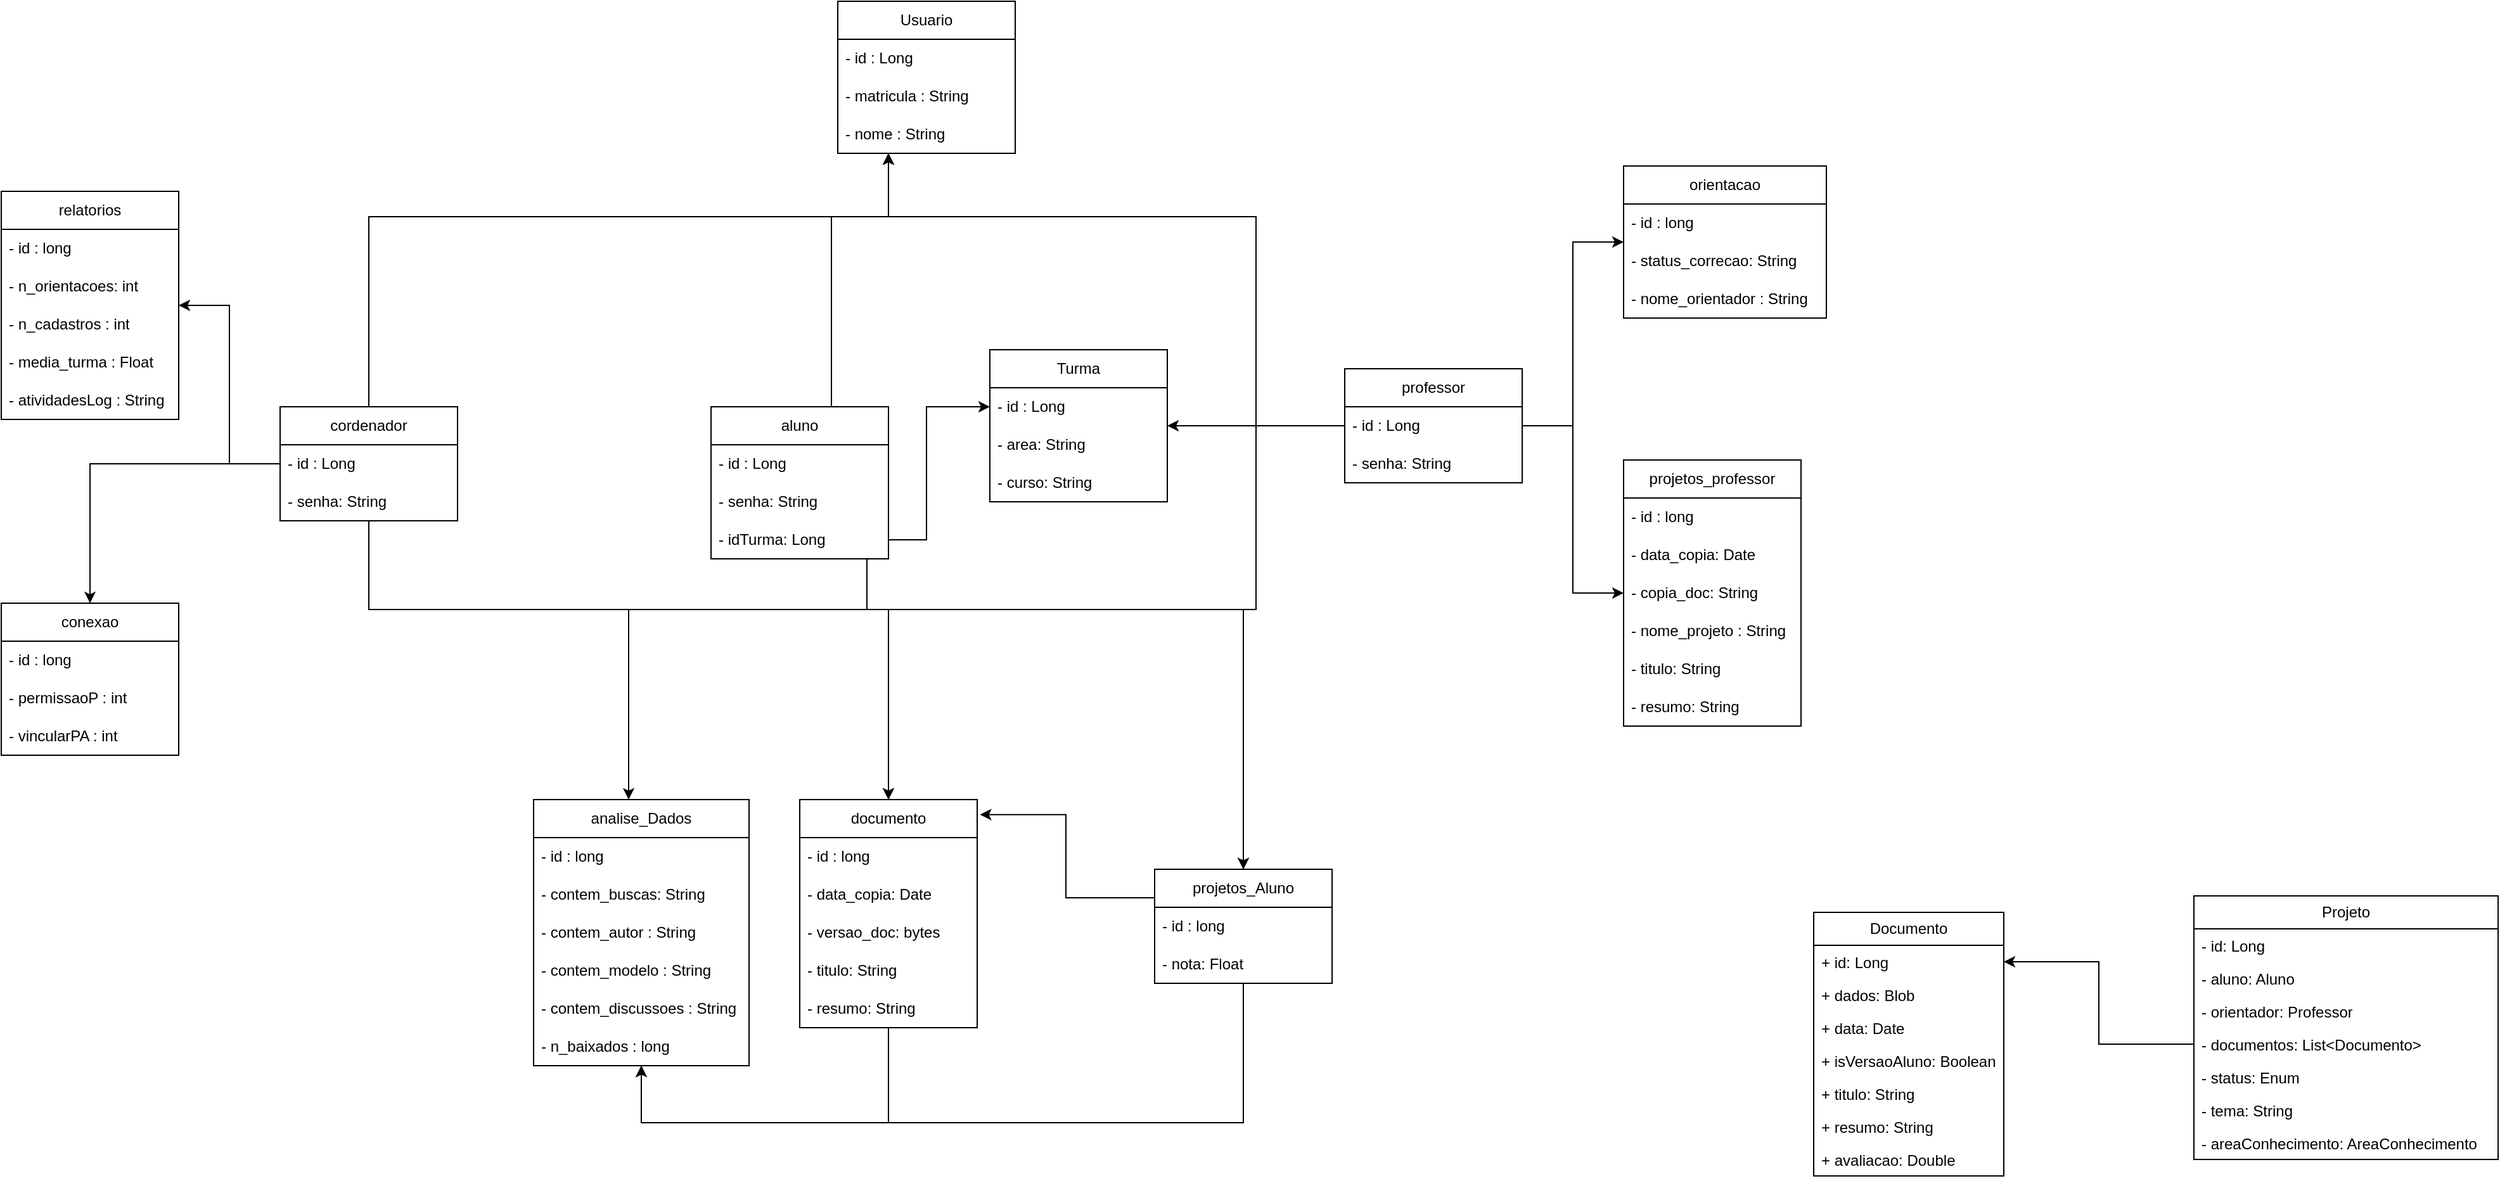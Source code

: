 <mxfile version="21.7.2" type="github">
  <diagram name="Page-1" id="b5b7bab2-c9e2-2cf4-8b2a-24fd1a2a6d21">
    <mxGraphModel dx="1755" dy="508" grid="1" gridSize="10" guides="1" tooltips="1" connect="1" arrows="1" fold="1" page="1" pageScale="1" pageWidth="827" pageHeight="1169" background="none" math="0" shadow="0">
      <root>
        <mxCell id="0" />
        <mxCell id="1" parent="0" />
        <mxCell id="zTMkB6KJWp4Fs8tqJiLH-1" value="Usuario" style="swimlane;fontStyle=0;childLayout=stackLayout;horizontal=1;startSize=30;horizontalStack=0;resizeParent=1;resizeParentMax=0;resizeLast=0;collapsible=1;marginBottom=0;whiteSpace=wrap;html=1;" parent="1" vertex="1">
          <mxGeometry x="300" y="210" width="140" height="120" as="geometry">
            <mxRectangle x="300" y="210" width="80" height="30" as="alternateBounds" />
          </mxGeometry>
        </mxCell>
        <mxCell id="zTMkB6KJWp4Fs8tqJiLH-2" value="- id : Long" style="text;strokeColor=none;fillColor=none;align=left;verticalAlign=middle;spacingLeft=4;spacingRight=4;overflow=hidden;points=[[0,0.5],[1,0.5]];portConstraint=eastwest;rotatable=0;whiteSpace=wrap;html=1;" parent="zTMkB6KJWp4Fs8tqJiLH-1" vertex="1">
          <mxGeometry y="30" width="140" height="30" as="geometry" />
        </mxCell>
        <mxCell id="zTMkB6KJWp4Fs8tqJiLH-3" value="- matricula : String" style="text;strokeColor=none;fillColor=none;align=left;verticalAlign=middle;spacingLeft=4;spacingRight=4;overflow=hidden;points=[[0,0.5],[1,0.5]];portConstraint=eastwest;rotatable=0;whiteSpace=wrap;html=1;" parent="zTMkB6KJWp4Fs8tqJiLH-1" vertex="1">
          <mxGeometry y="60" width="140" height="30" as="geometry" />
        </mxCell>
        <mxCell id="zTMkB6KJWp4Fs8tqJiLH-4" value="- nome : String" style="text;strokeColor=none;fillColor=none;align=left;verticalAlign=middle;spacingLeft=4;spacingRight=4;overflow=hidden;points=[[0,0.5],[1,0.5]];portConstraint=eastwest;rotatable=0;whiteSpace=wrap;html=1;" parent="zTMkB6KJWp4Fs8tqJiLH-1" vertex="1">
          <mxGeometry y="90" width="140" height="30" as="geometry" />
        </mxCell>
        <mxCell id="wmqEWkp5Wagb0Ntr1rOL-2" value="cordenador" style="swimlane;fontStyle=0;childLayout=stackLayout;horizontal=1;startSize=30;horizontalStack=0;resizeParent=1;resizeParentMax=0;resizeLast=0;collapsible=1;marginBottom=0;whiteSpace=wrap;html=1;" parent="1" vertex="1">
          <mxGeometry x="-140" y="530" width="140" height="90" as="geometry">
            <mxRectangle x="110" y="530" width="100" height="30" as="alternateBounds" />
          </mxGeometry>
        </mxCell>
        <mxCell id="wmqEWkp5Wagb0Ntr1rOL-3" value="- id : Long" style="text;strokeColor=none;fillColor=none;align=left;verticalAlign=middle;spacingLeft=4;spacingRight=4;overflow=hidden;points=[[0,0.5],[1,0.5]];portConstraint=eastwest;rotatable=0;whiteSpace=wrap;html=1;" parent="wmqEWkp5Wagb0Ntr1rOL-2" vertex="1">
          <mxGeometry y="30" width="140" height="30" as="geometry" />
        </mxCell>
        <mxCell id="wmqEWkp5Wagb0Ntr1rOL-4" value="- senha: String" style="text;strokeColor=none;fillColor=none;align=left;verticalAlign=middle;spacingLeft=4;spacingRight=4;overflow=hidden;points=[[0,0.5],[1,0.5]];portConstraint=eastwest;rotatable=0;whiteSpace=wrap;html=1;" parent="wmqEWkp5Wagb0Ntr1rOL-2" vertex="1">
          <mxGeometry y="60" width="140" height="30" as="geometry" />
        </mxCell>
        <mxCell id="wmqEWkp5Wagb0Ntr1rOL-107" style="edgeStyle=orthogonalEdgeStyle;rounded=0;orthogonalLoop=1;jettySize=auto;html=1;entryX=0;entryY=0.5;entryDx=0;entryDy=0;exitX=1;exitY=0.5;exitDx=0;exitDy=0;" parent="1" source="zB668XGvPOXXa4dvq3_B-4" target="wmqEWkp5Wagb0Ntr1rOL-104" edge="1">
          <mxGeometry relative="1" as="geometry">
            <Array as="points">
              <mxPoint x="370" y="635" />
              <mxPoint x="370" y="530" />
            </Array>
          </mxGeometry>
        </mxCell>
        <mxCell id="wmqEWkp5Wagb0Ntr1rOL-6" value="aluno" style="swimlane;fontStyle=0;childLayout=stackLayout;horizontal=1;startSize=30;horizontalStack=0;resizeParent=1;resizeParentMax=0;resizeLast=0;collapsible=1;marginBottom=0;whiteSpace=wrap;html=1;" parent="1" vertex="1">
          <mxGeometry x="200" y="530" width="140" height="120" as="geometry">
            <mxRectangle x="240" y="530" width="70" height="30" as="alternateBounds" />
          </mxGeometry>
        </mxCell>
        <mxCell id="wmqEWkp5Wagb0Ntr1rOL-7" value="- id : Long" style="text;strokeColor=none;fillColor=none;align=left;verticalAlign=middle;spacingLeft=4;spacingRight=4;overflow=hidden;points=[[0,0.5],[1,0.5]];portConstraint=eastwest;rotatable=0;whiteSpace=wrap;html=1;" parent="wmqEWkp5Wagb0Ntr1rOL-6" vertex="1">
          <mxGeometry y="30" width="140" height="30" as="geometry" />
        </mxCell>
        <mxCell id="wmqEWkp5Wagb0Ntr1rOL-8" value="- senha: String" style="text;strokeColor=none;fillColor=none;align=left;verticalAlign=middle;spacingLeft=4;spacingRight=4;overflow=hidden;points=[[0,0.5],[1,0.5]];portConstraint=eastwest;rotatable=0;whiteSpace=wrap;html=1;" parent="wmqEWkp5Wagb0Ntr1rOL-6" vertex="1">
          <mxGeometry y="60" width="140" height="30" as="geometry" />
        </mxCell>
        <mxCell id="zB668XGvPOXXa4dvq3_B-4" value="- idTurma: Long" style="text;strokeColor=none;fillColor=none;align=left;verticalAlign=middle;spacingLeft=4;spacingRight=4;overflow=hidden;points=[[0,0.5],[1,0.5]];portConstraint=eastwest;rotatable=0;whiteSpace=wrap;html=1;" vertex="1" parent="wmqEWkp5Wagb0Ntr1rOL-6">
          <mxGeometry y="90" width="140" height="30" as="geometry" />
        </mxCell>
        <mxCell id="wmqEWkp5Wagb0Ntr1rOL-108" style="edgeStyle=orthogonalEdgeStyle;rounded=0;orthogonalLoop=1;jettySize=auto;html=1;entryX=1;entryY=0.5;entryDx=0;entryDy=0;exitX=0;exitY=0.5;exitDx=0;exitDy=0;" parent="1" source="wmqEWkp5Wagb0Ntr1rOL-11" target="wmqEWkp5Wagb0Ntr1rOL-103" edge="1">
          <mxGeometry relative="1" as="geometry">
            <Array as="points">
              <mxPoint x="680" y="545" />
              <mxPoint x="680" y="545" />
            </Array>
          </mxGeometry>
        </mxCell>
        <mxCell id="wmqEWkp5Wagb0Ntr1rOL-10" value="professor" style="swimlane;fontStyle=0;childLayout=stackLayout;horizontal=1;startSize=30;horizontalStack=0;resizeParent=1;resizeParentMax=0;resizeLast=0;collapsible=1;marginBottom=0;whiteSpace=wrap;html=1;" parent="1" vertex="1">
          <mxGeometry x="700" y="500" width="140" height="90" as="geometry">
            <mxRectangle x="590" y="530" width="90" height="30" as="alternateBounds" />
          </mxGeometry>
        </mxCell>
        <mxCell id="wmqEWkp5Wagb0Ntr1rOL-11" value="- id : Long" style="text;strokeColor=none;fillColor=none;align=left;verticalAlign=middle;spacingLeft=4;spacingRight=4;overflow=hidden;points=[[0,0.5],[1,0.5]];portConstraint=eastwest;rotatable=0;whiteSpace=wrap;html=1;" parent="wmqEWkp5Wagb0Ntr1rOL-10" vertex="1">
          <mxGeometry y="30" width="140" height="30" as="geometry" />
        </mxCell>
        <mxCell id="wmqEWkp5Wagb0Ntr1rOL-12" value="- senha: String" style="text;strokeColor=none;fillColor=none;align=left;verticalAlign=middle;spacingLeft=4;spacingRight=4;overflow=hidden;points=[[0,0.5],[1,0.5]];portConstraint=eastwest;rotatable=0;whiteSpace=wrap;html=1;" parent="wmqEWkp5Wagb0Ntr1rOL-10" vertex="1">
          <mxGeometry y="60" width="140" height="30" as="geometry" />
        </mxCell>
        <mxCell id="wmqEWkp5Wagb0Ntr1rOL-16" value="relatorios" style="swimlane;fontStyle=0;childLayout=stackLayout;horizontal=1;startSize=30;horizontalStack=0;resizeParent=1;resizeParentMax=0;resizeLast=0;collapsible=1;marginBottom=0;whiteSpace=wrap;html=1;" parent="1" vertex="1">
          <mxGeometry x="-360" y="360" width="140" height="180" as="geometry" />
        </mxCell>
        <mxCell id="wmqEWkp5Wagb0Ntr1rOL-17" value="- id : long" style="text;strokeColor=none;fillColor=none;align=left;verticalAlign=middle;spacingLeft=4;spacingRight=4;overflow=hidden;points=[[0,0.5],[1,0.5]];portConstraint=eastwest;rotatable=0;whiteSpace=wrap;html=1;" parent="wmqEWkp5Wagb0Ntr1rOL-16" vertex="1">
          <mxGeometry y="30" width="140" height="30" as="geometry" />
        </mxCell>
        <mxCell id="wmqEWkp5Wagb0Ntr1rOL-18" value="- n_orientacoes: int" style="text;strokeColor=none;fillColor=none;align=left;verticalAlign=middle;spacingLeft=4;spacingRight=4;overflow=hidden;points=[[0,0.5],[1,0.5]];portConstraint=eastwest;rotatable=0;whiteSpace=wrap;html=1;" parent="wmqEWkp5Wagb0Ntr1rOL-16" vertex="1">
          <mxGeometry y="60" width="140" height="30" as="geometry" />
        </mxCell>
        <mxCell id="wmqEWkp5Wagb0Ntr1rOL-84" value="- n_cadastros : int" style="text;strokeColor=none;fillColor=none;align=left;verticalAlign=middle;spacingLeft=4;spacingRight=4;overflow=hidden;points=[[0,0.5],[1,0.5]];portConstraint=eastwest;rotatable=0;whiteSpace=wrap;html=1;" parent="wmqEWkp5Wagb0Ntr1rOL-16" vertex="1">
          <mxGeometry y="90" width="140" height="30" as="geometry" />
        </mxCell>
        <mxCell id="wmqEWkp5Wagb0Ntr1rOL-19" value="- media_turma : Float" style="text;strokeColor=none;fillColor=none;align=left;verticalAlign=middle;spacingLeft=4;spacingRight=4;overflow=hidden;points=[[0,0.5],[1,0.5]];portConstraint=eastwest;rotatable=0;whiteSpace=wrap;html=1;" parent="wmqEWkp5Wagb0Ntr1rOL-16" vertex="1">
          <mxGeometry y="120" width="140" height="30" as="geometry" />
        </mxCell>
        <mxCell id="wmqEWkp5Wagb0Ntr1rOL-118" value="- atividadesLog : String" style="text;strokeColor=none;fillColor=none;align=left;verticalAlign=middle;spacingLeft=4;spacingRight=4;overflow=hidden;points=[[0,0.5],[1,0.5]];portConstraint=eastwest;rotatable=0;whiteSpace=wrap;html=1;" parent="wmqEWkp5Wagb0Ntr1rOL-16" vertex="1">
          <mxGeometry y="150" width="140" height="30" as="geometry" />
        </mxCell>
        <mxCell id="wmqEWkp5Wagb0Ntr1rOL-20" value="orientacao" style="swimlane;fontStyle=0;childLayout=stackLayout;horizontal=1;startSize=30;horizontalStack=0;resizeParent=1;resizeParentMax=0;resizeLast=0;collapsible=1;marginBottom=0;whiteSpace=wrap;html=1;" parent="1" vertex="1">
          <mxGeometry x="920" y="340" width="160" height="120" as="geometry">
            <mxRectangle x="770" y="430" width="100" height="30" as="alternateBounds" />
          </mxGeometry>
        </mxCell>
        <mxCell id="wmqEWkp5Wagb0Ntr1rOL-21" value="- id : long" style="text;strokeColor=none;fillColor=none;align=left;verticalAlign=middle;spacingLeft=4;spacingRight=4;overflow=hidden;points=[[0,0.5],[1,0.5]];portConstraint=eastwest;rotatable=0;whiteSpace=wrap;html=1;" parent="wmqEWkp5Wagb0Ntr1rOL-20" vertex="1">
          <mxGeometry y="30" width="160" height="30" as="geometry" />
        </mxCell>
        <mxCell id="wmqEWkp5Wagb0Ntr1rOL-22" value="- status_correcao: String" style="text;strokeColor=none;fillColor=none;align=left;verticalAlign=middle;spacingLeft=4;spacingRight=4;overflow=hidden;points=[[0,0.5],[1,0.5]];portConstraint=eastwest;rotatable=0;whiteSpace=wrap;html=1;" parent="wmqEWkp5Wagb0Ntr1rOL-20" vertex="1">
          <mxGeometry y="60" width="160" height="30" as="geometry" />
        </mxCell>
        <mxCell id="wmqEWkp5Wagb0Ntr1rOL-23" value="- nome_orientador : String" style="text;strokeColor=none;fillColor=none;align=left;verticalAlign=middle;spacingLeft=4;spacingRight=4;overflow=hidden;points=[[0,0.5],[1,0.5]];portConstraint=eastwest;rotatable=0;whiteSpace=wrap;html=1;" parent="wmqEWkp5Wagb0Ntr1rOL-20" vertex="1">
          <mxGeometry y="90" width="160" height="30" as="geometry" />
        </mxCell>
        <mxCell id="wmqEWkp5Wagb0Ntr1rOL-24" value="documento" style="swimlane;fontStyle=0;childLayout=stackLayout;horizontal=1;startSize=30;horizontalStack=0;resizeParent=1;resizeParentMax=0;resizeLast=0;collapsible=1;marginBottom=0;whiteSpace=wrap;html=1;" parent="1" vertex="1">
          <mxGeometry x="270" y="840" width="140" height="180" as="geometry">
            <mxRectangle x="270" y="765" width="110" height="30" as="alternateBounds" />
          </mxGeometry>
        </mxCell>
        <mxCell id="wmqEWkp5Wagb0Ntr1rOL-25" value="- id : long" style="text;strokeColor=none;fillColor=none;align=left;verticalAlign=middle;spacingLeft=4;spacingRight=4;overflow=hidden;points=[[0,0.5],[1,0.5]];portConstraint=eastwest;rotatable=0;whiteSpace=wrap;html=1;" parent="wmqEWkp5Wagb0Ntr1rOL-24" vertex="1">
          <mxGeometry y="30" width="140" height="30" as="geometry" />
        </mxCell>
        <mxCell id="wmqEWkp5Wagb0Ntr1rOL-92" value="- data_copia: Date" style="text;strokeColor=none;fillColor=none;align=left;verticalAlign=middle;spacingLeft=4;spacingRight=4;overflow=hidden;points=[[0,0.5],[1,0.5]];portConstraint=eastwest;rotatable=0;whiteSpace=wrap;html=1;" parent="wmqEWkp5Wagb0Ntr1rOL-24" vertex="1">
          <mxGeometry y="60" width="140" height="30" as="geometry" />
        </mxCell>
        <mxCell id="wmqEWkp5Wagb0Ntr1rOL-26" value="- versao_doc: bytes" style="text;strokeColor=none;fillColor=none;align=left;verticalAlign=middle;spacingLeft=4;spacingRight=4;overflow=hidden;points=[[0,0.5],[1,0.5]];portConstraint=eastwest;rotatable=0;whiteSpace=wrap;html=1;" parent="wmqEWkp5Wagb0Ntr1rOL-24" vertex="1">
          <mxGeometry y="90" width="140" height="30" as="geometry" />
        </mxCell>
        <mxCell id="wmqEWkp5Wagb0Ntr1rOL-93" value="- titulo: String" style="text;strokeColor=none;fillColor=none;align=left;verticalAlign=middle;spacingLeft=4;spacingRight=4;overflow=hidden;points=[[0,0.5],[1,0.5]];portConstraint=eastwest;rotatable=0;whiteSpace=wrap;html=1;" parent="wmqEWkp5Wagb0Ntr1rOL-24" vertex="1">
          <mxGeometry y="120" width="140" height="30" as="geometry" />
        </mxCell>
        <mxCell id="wmqEWkp5Wagb0Ntr1rOL-94" value="- resumo: String" style="text;strokeColor=none;fillColor=none;align=left;verticalAlign=middle;spacingLeft=4;spacingRight=4;overflow=hidden;points=[[0,0.5],[1,0.5]];portConstraint=eastwest;rotatable=0;whiteSpace=wrap;html=1;" parent="wmqEWkp5Wagb0Ntr1rOL-24" vertex="1">
          <mxGeometry y="150" width="140" height="30" as="geometry" />
        </mxCell>
        <mxCell id="wmqEWkp5Wagb0Ntr1rOL-28" value="analise_Dados" style="swimlane;fontStyle=0;childLayout=stackLayout;horizontal=1;startSize=30;horizontalStack=0;resizeParent=1;resizeParentMax=0;resizeLast=0;collapsible=1;marginBottom=0;whiteSpace=wrap;html=1;" parent="1" vertex="1">
          <mxGeometry x="60" y="840" width="170" height="210" as="geometry">
            <mxRectangle x="60" y="765" width="120" height="30" as="alternateBounds" />
          </mxGeometry>
        </mxCell>
        <mxCell id="wmqEWkp5Wagb0Ntr1rOL-29" value="- id : long" style="text;strokeColor=none;fillColor=none;align=left;verticalAlign=middle;spacingLeft=4;spacingRight=4;overflow=hidden;points=[[0,0.5],[1,0.5]];portConstraint=eastwest;rotatable=0;whiteSpace=wrap;html=1;" parent="wmqEWkp5Wagb0Ntr1rOL-28" vertex="1">
          <mxGeometry y="30" width="170" height="30" as="geometry" />
        </mxCell>
        <mxCell id="wmqEWkp5Wagb0Ntr1rOL-109" value="- contem_buscas: String" style="text;strokeColor=none;fillColor=none;align=left;verticalAlign=middle;spacingLeft=4;spacingRight=4;overflow=hidden;points=[[0,0.5],[1,0.5]];portConstraint=eastwest;rotatable=0;whiteSpace=wrap;html=1;" parent="wmqEWkp5Wagb0Ntr1rOL-28" vertex="1">
          <mxGeometry y="60" width="170" height="30" as="geometry" />
        </mxCell>
        <mxCell id="wmqEWkp5Wagb0Ntr1rOL-110" value="- contem_autor : String" style="text;strokeColor=none;fillColor=none;align=left;verticalAlign=middle;spacingLeft=4;spacingRight=4;overflow=hidden;points=[[0,0.5],[1,0.5]];portConstraint=eastwest;rotatable=0;whiteSpace=wrap;html=1;" parent="wmqEWkp5Wagb0Ntr1rOL-28" vertex="1">
          <mxGeometry y="90" width="170" height="30" as="geometry" />
        </mxCell>
        <mxCell id="wmqEWkp5Wagb0Ntr1rOL-111" value="- contem_modelo : String" style="text;strokeColor=none;fillColor=none;align=left;verticalAlign=middle;spacingLeft=4;spacingRight=4;overflow=hidden;points=[[0,0.5],[1,0.5]];portConstraint=eastwest;rotatable=0;whiteSpace=wrap;html=1;" parent="wmqEWkp5Wagb0Ntr1rOL-28" vertex="1">
          <mxGeometry y="120" width="170" height="30" as="geometry" />
        </mxCell>
        <mxCell id="wmqEWkp5Wagb0Ntr1rOL-113" value="- contem_discussoes : String" style="text;strokeColor=none;fillColor=none;align=left;verticalAlign=middle;spacingLeft=4;spacingRight=4;overflow=hidden;points=[[0,0.5],[1,0.5]];portConstraint=eastwest;rotatable=0;whiteSpace=wrap;html=1;" parent="wmqEWkp5Wagb0Ntr1rOL-28" vertex="1">
          <mxGeometry y="150" width="170" height="30" as="geometry" />
        </mxCell>
        <mxCell id="wmqEWkp5Wagb0Ntr1rOL-112" value="- n_baixados : long" style="text;strokeColor=none;fillColor=none;align=left;verticalAlign=middle;spacingLeft=4;spacingRight=4;overflow=hidden;points=[[0,0.5],[1,0.5]];portConstraint=eastwest;rotatable=0;whiteSpace=wrap;html=1;" parent="wmqEWkp5Wagb0Ntr1rOL-28" vertex="1">
          <mxGeometry y="180" width="170" height="30" as="geometry" />
        </mxCell>
        <mxCell id="wmqEWkp5Wagb0Ntr1rOL-32" value="projetos_professor" style="swimlane;fontStyle=0;childLayout=stackLayout;horizontal=1;startSize=30;horizontalStack=0;resizeParent=1;resizeParentMax=0;resizeLast=0;collapsible=1;marginBottom=0;whiteSpace=wrap;html=1;" parent="1" vertex="1">
          <mxGeometry x="920" y="572" width="140" height="210" as="geometry">
            <mxRectangle x="770" y="585" width="140" height="30" as="alternateBounds" />
          </mxGeometry>
        </mxCell>
        <mxCell id="wmqEWkp5Wagb0Ntr1rOL-33" value="- id : long" style="text;strokeColor=none;fillColor=none;align=left;verticalAlign=middle;spacingLeft=4;spacingRight=4;overflow=hidden;points=[[0,0.5],[1,0.5]];portConstraint=eastwest;rotatable=0;whiteSpace=wrap;html=1;" parent="wmqEWkp5Wagb0Ntr1rOL-32" vertex="1">
          <mxGeometry y="30" width="140" height="30" as="geometry" />
        </mxCell>
        <mxCell id="wmqEWkp5Wagb0Ntr1rOL-102" value="- data_copia: Date" style="text;strokeColor=none;fillColor=none;align=left;verticalAlign=middle;spacingLeft=4;spacingRight=4;overflow=hidden;points=[[0,0.5],[1,0.5]];portConstraint=eastwest;rotatable=0;whiteSpace=wrap;html=1;" parent="wmqEWkp5Wagb0Ntr1rOL-32" vertex="1">
          <mxGeometry y="60" width="140" height="30" as="geometry" />
        </mxCell>
        <mxCell id="wmqEWkp5Wagb0Ntr1rOL-34" value="- copia_doc: String" style="text;strokeColor=none;fillColor=none;align=left;verticalAlign=middle;spacingLeft=4;spacingRight=4;overflow=hidden;points=[[0,0.5],[1,0.5]];portConstraint=eastwest;rotatable=0;whiteSpace=wrap;html=1;" parent="wmqEWkp5Wagb0Ntr1rOL-32" vertex="1">
          <mxGeometry y="90" width="140" height="30" as="geometry" />
        </mxCell>
        <mxCell id="wmqEWkp5Wagb0Ntr1rOL-35" value="- nome_projeto : String" style="text;strokeColor=none;fillColor=none;align=left;verticalAlign=middle;spacingLeft=4;spacingRight=4;overflow=hidden;points=[[0,0.5],[1,0.5]];portConstraint=eastwest;rotatable=0;whiteSpace=wrap;html=1;" parent="wmqEWkp5Wagb0Ntr1rOL-32" vertex="1">
          <mxGeometry y="120" width="140" height="30" as="geometry" />
        </mxCell>
        <mxCell id="wmqEWkp5Wagb0Ntr1rOL-99" value="- titulo: String" style="text;strokeColor=none;fillColor=none;align=left;verticalAlign=middle;spacingLeft=4;spacingRight=4;overflow=hidden;points=[[0,0.5],[1,0.5]];portConstraint=eastwest;rotatable=0;whiteSpace=wrap;html=1;" parent="wmqEWkp5Wagb0Ntr1rOL-32" vertex="1">
          <mxGeometry y="150" width="140" height="30" as="geometry" />
        </mxCell>
        <mxCell id="wmqEWkp5Wagb0Ntr1rOL-100" value="- resumo: String" style="text;strokeColor=none;fillColor=none;align=left;verticalAlign=middle;spacingLeft=4;spacingRight=4;overflow=hidden;points=[[0,0.5],[1,0.5]];portConstraint=eastwest;rotatable=0;whiteSpace=wrap;html=1;" parent="wmqEWkp5Wagb0Ntr1rOL-32" vertex="1">
          <mxGeometry y="180" width="140" height="30" as="geometry" />
        </mxCell>
        <mxCell id="wmqEWkp5Wagb0Ntr1rOL-36" value="projetos_Aluno" style="swimlane;fontStyle=0;childLayout=stackLayout;horizontal=1;startSize=30;horizontalStack=0;resizeParent=1;resizeParentMax=0;resizeLast=0;collapsible=1;marginBottom=0;whiteSpace=wrap;html=1;" parent="1" vertex="1">
          <mxGeometry x="550" y="895" width="140" height="90" as="geometry">
            <mxRectangle x="450" y="820" width="120" height="30" as="alternateBounds" />
          </mxGeometry>
        </mxCell>
        <mxCell id="wmqEWkp5Wagb0Ntr1rOL-37" value="- id : long" style="text;strokeColor=none;fillColor=none;align=left;verticalAlign=middle;spacingLeft=4;spacingRight=4;overflow=hidden;points=[[0,0.5],[1,0.5]];portConstraint=eastwest;rotatable=0;whiteSpace=wrap;html=1;" parent="wmqEWkp5Wagb0Ntr1rOL-36" vertex="1">
          <mxGeometry y="30" width="140" height="30" as="geometry" />
        </mxCell>
        <mxCell id="wmqEWkp5Wagb0Ntr1rOL-116" value="- nota: Float" style="text;strokeColor=none;fillColor=none;align=left;verticalAlign=middle;spacingLeft=4;spacingRight=4;overflow=hidden;points=[[0,0.5],[1,0.5]];portConstraint=eastwest;rotatable=0;whiteSpace=wrap;html=1;" parent="wmqEWkp5Wagb0Ntr1rOL-36" vertex="1">
          <mxGeometry y="60" width="140" height="30" as="geometry" />
        </mxCell>
        <mxCell id="wmqEWkp5Wagb0Ntr1rOL-66" style="edgeStyle=orthogonalEdgeStyle;rounded=0;orthogonalLoop=1;jettySize=auto;html=1;" parent="1" source="wmqEWkp5Wagb0Ntr1rOL-2" target="wmqEWkp5Wagb0Ntr1rOL-16" edge="1">
          <mxGeometry relative="1" as="geometry">
            <mxPoint x="369" y="735" as="sourcePoint" />
            <mxPoint y="600" as="targetPoint" />
          </mxGeometry>
        </mxCell>
        <mxCell id="wmqEWkp5Wagb0Ntr1rOL-67" style="edgeStyle=orthogonalEdgeStyle;rounded=0;orthogonalLoop=1;jettySize=auto;html=1;exitX=1;exitY=0.5;exitDx=0;exitDy=0;entryX=0;entryY=0.5;entryDx=0;entryDy=0;" parent="1" source="wmqEWkp5Wagb0Ntr1rOL-11" target="wmqEWkp5Wagb0Ntr1rOL-20" edge="1">
          <mxGeometry relative="1" as="geometry">
            <mxPoint x="120" y="585" as="sourcePoint" />
            <mxPoint x="10" y="610" as="targetPoint" />
          </mxGeometry>
        </mxCell>
        <mxCell id="wmqEWkp5Wagb0Ntr1rOL-68" style="edgeStyle=orthogonalEdgeStyle;rounded=0;orthogonalLoop=1;jettySize=auto;html=1;entryX=0;entryY=0.5;entryDx=0;entryDy=0;" parent="1" source="wmqEWkp5Wagb0Ntr1rOL-10" target="wmqEWkp5Wagb0Ntr1rOL-32" edge="1">
          <mxGeometry relative="1" as="geometry">
            <mxPoint x="622" y="555" as="sourcePoint" />
            <mxPoint x="750" y="700" as="targetPoint" />
          </mxGeometry>
        </mxCell>
        <mxCell id="wmqEWkp5Wagb0Ntr1rOL-70" style="edgeStyle=orthogonalEdgeStyle;rounded=0;orthogonalLoop=1;jettySize=auto;html=1;exitX=0.5;exitY=0;exitDx=0;exitDy=0;" parent="1" source="wmqEWkp5Wagb0Ntr1rOL-6" target="zTMkB6KJWp4Fs8tqJiLH-1" edge="1">
          <mxGeometry relative="1" as="geometry">
            <mxPoint x="340" y="450" as="sourcePoint" />
            <mxPoint x="837" y="536" as="targetPoint" />
            <Array as="points">
              <mxPoint x="295" y="380" />
              <mxPoint x="340" y="380" />
            </Array>
          </mxGeometry>
        </mxCell>
        <mxCell id="wmqEWkp5Wagb0Ntr1rOL-71" style="edgeStyle=orthogonalEdgeStyle;rounded=0;orthogonalLoop=1;jettySize=auto;html=1;exitX=0.5;exitY=0;exitDx=0;exitDy=0;" parent="1" source="wmqEWkp5Wagb0Ntr1rOL-2" target="zTMkB6KJWp4Fs8tqJiLH-1" edge="1">
          <mxGeometry relative="1" as="geometry">
            <mxPoint x="370" y="540" as="sourcePoint" />
            <mxPoint x="370" y="460" as="targetPoint" />
            <Array as="points">
              <mxPoint x="-70" y="380" />
              <mxPoint x="340" y="380" />
            </Array>
          </mxGeometry>
        </mxCell>
        <mxCell id="wmqEWkp5Wagb0Ntr1rOL-72" style="edgeStyle=orthogonalEdgeStyle;rounded=0;orthogonalLoop=1;jettySize=auto;html=1;exitX=0;exitY=0.5;exitDx=0;exitDy=0;" parent="1" source="wmqEWkp5Wagb0Ntr1rOL-11" target="zTMkB6KJWp4Fs8tqJiLH-1" edge="1">
          <mxGeometry relative="1" as="geometry">
            <mxPoint x="190" y="540" as="sourcePoint" />
            <mxPoint x="370" y="460" as="targetPoint" />
            <Array as="points">
              <mxPoint x="630" y="545" />
              <mxPoint x="630" y="380" />
              <mxPoint x="340" y="380" />
            </Array>
          </mxGeometry>
        </mxCell>
        <mxCell id="wmqEWkp5Wagb0Ntr1rOL-74" style="edgeStyle=orthogonalEdgeStyle;rounded=0;orthogonalLoop=1;jettySize=auto;html=1;" parent="1" source="wmqEWkp5Wagb0Ntr1rOL-2" target="wmqEWkp5Wagb0Ntr1rOL-28" edge="1">
          <mxGeometry relative="1" as="geometry">
            <mxPoint x="190" y="540" as="sourcePoint" />
            <mxPoint x="370" y="460" as="targetPoint" />
            <Array as="points">
              <mxPoint x="-70" y="690" />
              <mxPoint x="135" y="690" />
            </Array>
          </mxGeometry>
        </mxCell>
        <mxCell id="wmqEWkp5Wagb0Ntr1rOL-76" style="edgeStyle=orthogonalEdgeStyle;rounded=0;orthogonalLoop=1;jettySize=auto;html=1;exitX=0.5;exitY=1;exitDx=0;exitDy=0;entryX=0.5;entryY=0;entryDx=0;entryDy=0;" parent="1" source="wmqEWkp5Wagb0Ntr1rOL-2" target="wmqEWkp5Wagb0Ntr1rOL-24" edge="1">
          <mxGeometry relative="1" as="geometry">
            <mxPoint x="190" y="630" as="sourcePoint" />
            <mxPoint x="234" y="930" as="targetPoint" />
            <Array as="points">
              <mxPoint x="-70" y="690" />
              <mxPoint x="340" y="690" />
            </Array>
          </mxGeometry>
        </mxCell>
        <mxCell id="wmqEWkp5Wagb0Ntr1rOL-78" style="edgeStyle=orthogonalEdgeStyle;rounded=0;orthogonalLoop=1;jettySize=auto;html=1;exitX=0.5;exitY=1;exitDx=0;exitDy=0;entryX=0.5;entryY=0;entryDx=0;entryDy=0;" parent="1" source="wmqEWkp5Wagb0Ntr1rOL-2" target="wmqEWkp5Wagb0Ntr1rOL-36" edge="1">
          <mxGeometry relative="1" as="geometry">
            <mxPoint x="170" y="570" as="sourcePoint" />
            <mxPoint x="414" y="930" as="targetPoint" />
            <Array as="points">
              <mxPoint x="-70" y="690" />
              <mxPoint x="620" y="690" />
            </Array>
          </mxGeometry>
        </mxCell>
        <mxCell id="wmqEWkp5Wagb0Ntr1rOL-82" style="edgeStyle=orthogonalEdgeStyle;rounded=0;orthogonalLoop=1;jettySize=auto;html=1;entryX=0.5;entryY=0;entryDx=0;entryDy=0;exitX=0;exitY=0.5;exitDx=0;exitDy=0;" parent="1" source="wmqEWkp5Wagb0Ntr1rOL-11" target="wmqEWkp5Wagb0Ntr1rOL-36" edge="1">
          <mxGeometry relative="1" as="geometry">
            <mxPoint x="540" y="670" as="sourcePoint" />
            <mxPoint x="614" y="930" as="targetPoint" />
            <Array as="points">
              <mxPoint x="630" y="545" />
              <mxPoint x="630" y="690" />
              <mxPoint x="620" y="690" />
            </Array>
          </mxGeometry>
        </mxCell>
        <mxCell id="wmqEWkp5Wagb0Ntr1rOL-85" style="edgeStyle=orthogonalEdgeStyle;rounded=0;orthogonalLoop=1;jettySize=auto;html=1;entryX=0.5;entryY=0;entryDx=0;entryDy=0;" parent="1" source="wmqEWkp5Wagb0Ntr1rOL-6" target="wmqEWkp5Wagb0Ntr1rOL-24" edge="1">
          <mxGeometry relative="1" as="geometry">
            <mxPoint x="335" y="570" as="sourcePoint" />
            <mxPoint x="330" y="750" as="targetPoint" />
            <Array as="points">
              <mxPoint x="323" y="690" />
              <mxPoint x="340" y="690" />
            </Array>
          </mxGeometry>
        </mxCell>
        <mxCell id="wmqEWkp5Wagb0Ntr1rOL-86" value="conexao" style="swimlane;fontStyle=0;childLayout=stackLayout;horizontal=1;startSize=30;horizontalStack=0;resizeParent=1;resizeParentMax=0;resizeLast=0;collapsible=1;marginBottom=0;whiteSpace=wrap;html=1;" parent="1" vertex="1">
          <mxGeometry x="-360" y="685" width="140" height="120" as="geometry" />
        </mxCell>
        <mxCell id="wmqEWkp5Wagb0Ntr1rOL-87" value="- id : long" style="text;strokeColor=none;fillColor=none;align=left;verticalAlign=middle;spacingLeft=4;spacingRight=4;overflow=hidden;points=[[0,0.5],[1,0.5]];portConstraint=eastwest;rotatable=0;whiteSpace=wrap;html=1;" parent="wmqEWkp5Wagb0Ntr1rOL-86" vertex="1">
          <mxGeometry y="30" width="140" height="30" as="geometry" />
        </mxCell>
        <mxCell id="wmqEWkp5Wagb0Ntr1rOL-88" value="- permissaoP : int" style="text;strokeColor=none;fillColor=none;align=left;verticalAlign=middle;spacingLeft=4;spacingRight=4;overflow=hidden;points=[[0,0.5],[1,0.5]];portConstraint=eastwest;rotatable=0;whiteSpace=wrap;html=1;" parent="wmqEWkp5Wagb0Ntr1rOL-86" vertex="1">
          <mxGeometry y="60" width="140" height="30" as="geometry" />
        </mxCell>
        <mxCell id="wmqEWkp5Wagb0Ntr1rOL-89" value="- vincularPA : int" style="text;strokeColor=none;fillColor=none;align=left;verticalAlign=middle;spacingLeft=4;spacingRight=4;overflow=hidden;points=[[0,0.5],[1,0.5]];portConstraint=eastwest;rotatable=0;whiteSpace=wrap;html=1;" parent="wmqEWkp5Wagb0Ntr1rOL-86" vertex="1">
          <mxGeometry y="90" width="140" height="30" as="geometry" />
        </mxCell>
        <mxCell id="wmqEWkp5Wagb0Ntr1rOL-91" style="edgeStyle=orthogonalEdgeStyle;rounded=0;orthogonalLoop=1;jettySize=auto;html=1;exitX=0;exitY=0.5;exitDx=0;exitDy=0;entryX=0.5;entryY=0;entryDx=0;entryDy=0;" parent="1" source="wmqEWkp5Wagb0Ntr1rOL-2" target="wmqEWkp5Wagb0Ntr1rOL-86" edge="1">
          <mxGeometry relative="1" as="geometry">
            <mxPoint x="120" y="585" as="sourcePoint" />
            <mxPoint x="10" y="465" as="targetPoint" />
          </mxGeometry>
        </mxCell>
        <mxCell id="wmqEWkp5Wagb0Ntr1rOL-97" style="edgeStyle=orthogonalEdgeStyle;rounded=0;orthogonalLoop=1;jettySize=auto;html=1;exitX=0.5;exitY=1;exitDx=0;exitDy=0;entryX=0.5;entryY=1;entryDx=0;entryDy=0;" parent="1" source="wmqEWkp5Wagb0Ntr1rOL-24" target="wmqEWkp5Wagb0Ntr1rOL-28" edge="1">
          <mxGeometry relative="1" as="geometry">
            <mxPoint x="305" y="1029.97" as="sourcePoint" />
            <mxPoint x="110" y="995" as="targetPoint" />
            <Array as="points">
              <mxPoint x="340" y="1095" />
              <mxPoint x="145" y="1095" />
            </Array>
          </mxGeometry>
        </mxCell>
        <mxCell id="wmqEWkp5Wagb0Ntr1rOL-98" style="edgeStyle=orthogonalEdgeStyle;rounded=0;orthogonalLoop=1;jettySize=auto;html=1;exitX=0.5;exitY=1;exitDx=0;exitDy=0;entryX=0.5;entryY=1;entryDx=0;entryDy=0;" parent="1" source="wmqEWkp5Wagb0Ntr1rOL-36" target="wmqEWkp5Wagb0Ntr1rOL-28" edge="1">
          <mxGeometry relative="1" as="geometry">
            <mxPoint x="410" y="985" as="sourcePoint" />
            <mxPoint x="180" y="1025" as="targetPoint" />
            <Array as="points">
              <mxPoint x="620" y="1095" />
              <mxPoint x="145" y="1095" />
            </Array>
          </mxGeometry>
        </mxCell>
        <mxCell id="wmqEWkp5Wagb0Ntr1rOL-103" value="Turma" style="swimlane;fontStyle=0;childLayout=stackLayout;horizontal=1;startSize=30;horizontalStack=0;resizeParent=1;resizeParentMax=0;resizeLast=0;collapsible=1;marginBottom=0;whiteSpace=wrap;html=1;" parent="1" vertex="1">
          <mxGeometry x="420" y="485" width="140" height="120" as="geometry">
            <mxRectangle x="390" y="440" width="70" height="30" as="alternateBounds" />
          </mxGeometry>
        </mxCell>
        <mxCell id="wmqEWkp5Wagb0Ntr1rOL-104" value="- id : Long" style="text;strokeColor=none;fillColor=none;align=left;verticalAlign=middle;spacingLeft=4;spacingRight=4;overflow=hidden;points=[[0,0.5],[1,0.5]];portConstraint=eastwest;rotatable=0;whiteSpace=wrap;html=1;" parent="wmqEWkp5Wagb0Ntr1rOL-103" vertex="1">
          <mxGeometry y="30" width="140" height="30" as="geometry" />
        </mxCell>
        <mxCell id="wmqEWkp5Wagb0Ntr1rOL-105" value="- area: String" style="text;strokeColor=none;fillColor=none;align=left;verticalAlign=middle;spacingLeft=4;spacingRight=4;overflow=hidden;points=[[0,0.5],[1,0.5]];portConstraint=eastwest;rotatable=0;whiteSpace=wrap;html=1;" parent="wmqEWkp5Wagb0Ntr1rOL-103" vertex="1">
          <mxGeometry y="60" width="140" height="30" as="geometry" />
        </mxCell>
        <mxCell id="wmqEWkp5Wagb0Ntr1rOL-106" value="- curso: String" style="text;strokeColor=none;fillColor=none;align=left;verticalAlign=middle;spacingLeft=4;spacingRight=4;overflow=hidden;points=[[0,0.5],[1,0.5]];portConstraint=eastwest;rotatable=0;whiteSpace=wrap;html=1;" parent="wmqEWkp5Wagb0Ntr1rOL-103" vertex="1">
          <mxGeometry y="90" width="140" height="30" as="geometry" />
        </mxCell>
        <mxCell id="wmqEWkp5Wagb0Ntr1rOL-114" style="edgeStyle=orthogonalEdgeStyle;rounded=0;orthogonalLoop=1;jettySize=auto;html=1;entryX=1.016;entryY=0.066;entryDx=0;entryDy=0;entryPerimeter=0;exitX=0;exitY=0.25;exitDx=0;exitDy=0;" parent="1" source="wmqEWkp5Wagb0Ntr1rOL-36" target="wmqEWkp5Wagb0Ntr1rOL-24" edge="1">
          <mxGeometry relative="1" as="geometry">
            <mxPoint x="550" y="970" as="sourcePoint" />
          </mxGeometry>
        </mxCell>
        <mxCell id="zB668XGvPOXXa4dvq3_B-15" value="Projeto" style="swimlane;fontStyle=0;childLayout=stackLayout;horizontal=1;startSize=26;fillColor=none;horizontalStack=0;resizeParent=1;resizeParentMax=0;resizeLast=0;collapsible=1;marginBottom=0;whiteSpace=wrap;html=1;" vertex="1" parent="1">
          <mxGeometry x="1370" y="916" width="240" height="208" as="geometry" />
        </mxCell>
        <mxCell id="zB668XGvPOXXa4dvq3_B-16" value="- id: Long" style="text;strokeColor=none;fillColor=none;align=left;verticalAlign=top;spacingLeft=4;spacingRight=4;overflow=hidden;rotatable=0;points=[[0,0.5],[1,0.5]];portConstraint=eastwest;whiteSpace=wrap;html=1;" vertex="1" parent="zB668XGvPOXXa4dvq3_B-15">
          <mxGeometry y="26" width="240" height="26" as="geometry" />
        </mxCell>
        <mxCell id="zB668XGvPOXXa4dvq3_B-17" value="- aluno: Aluno" style="text;strokeColor=none;fillColor=none;align=left;verticalAlign=top;spacingLeft=4;spacingRight=4;overflow=hidden;rotatable=0;points=[[0,0.5],[1,0.5]];portConstraint=eastwest;whiteSpace=wrap;html=1;" vertex="1" parent="zB668XGvPOXXa4dvq3_B-15">
          <mxGeometry y="52" width="240" height="26" as="geometry" />
        </mxCell>
        <mxCell id="zB668XGvPOXXa4dvq3_B-18" value="- orientador: Professor" style="text;strokeColor=none;fillColor=none;align=left;verticalAlign=top;spacingLeft=4;spacingRight=4;overflow=hidden;rotatable=0;points=[[0,0.5],[1,0.5]];portConstraint=eastwest;whiteSpace=wrap;html=1;" vertex="1" parent="zB668XGvPOXXa4dvq3_B-15">
          <mxGeometry y="78" width="240" height="26" as="geometry" />
        </mxCell>
        <mxCell id="zB668XGvPOXXa4dvq3_B-19" value="- documentos: List&amp;lt;Documento&amp;gt;" style="text;strokeColor=none;fillColor=none;align=left;verticalAlign=top;spacingLeft=4;spacingRight=4;overflow=hidden;rotatable=0;points=[[0,0.5],[1,0.5]];portConstraint=eastwest;whiteSpace=wrap;html=1;" vertex="1" parent="zB668XGvPOXXa4dvq3_B-15">
          <mxGeometry y="104" width="240" height="26" as="geometry" />
        </mxCell>
        <mxCell id="zB668XGvPOXXa4dvq3_B-30" value="- status: Enum" style="text;strokeColor=none;fillColor=none;align=left;verticalAlign=top;spacingLeft=4;spacingRight=4;overflow=hidden;rotatable=0;points=[[0,0.5],[1,0.5]];portConstraint=eastwest;whiteSpace=wrap;html=1;" vertex="1" parent="zB668XGvPOXXa4dvq3_B-15">
          <mxGeometry y="130" width="240" height="26" as="geometry" />
        </mxCell>
        <mxCell id="zB668XGvPOXXa4dvq3_B-32" value="- tema: String" style="text;strokeColor=none;fillColor=none;align=left;verticalAlign=top;spacingLeft=4;spacingRight=4;overflow=hidden;rotatable=0;points=[[0,0.5],[1,0.5]];portConstraint=eastwest;whiteSpace=wrap;html=1;" vertex="1" parent="zB668XGvPOXXa4dvq3_B-15">
          <mxGeometry y="156" width="240" height="26" as="geometry" />
        </mxCell>
        <mxCell id="zB668XGvPOXXa4dvq3_B-33" value="- areaConhecimento: AreaConhecimento" style="text;strokeColor=none;fillColor=none;align=left;verticalAlign=top;spacingLeft=4;spacingRight=4;overflow=hidden;rotatable=0;points=[[0,0.5],[1,0.5]];portConstraint=eastwest;whiteSpace=wrap;html=1;" vertex="1" parent="zB668XGvPOXXa4dvq3_B-15">
          <mxGeometry y="182" width="240" height="26" as="geometry" />
        </mxCell>
        <mxCell id="zB668XGvPOXXa4dvq3_B-21" value="Documento" style="swimlane;fontStyle=0;childLayout=stackLayout;horizontal=1;startSize=26;fillColor=none;horizontalStack=0;resizeParent=1;resizeParentMax=0;resizeLast=0;collapsible=1;marginBottom=0;whiteSpace=wrap;html=1;" vertex="1" parent="1">
          <mxGeometry x="1070" y="929" width="150" height="208" as="geometry" />
        </mxCell>
        <mxCell id="zB668XGvPOXXa4dvq3_B-22" value="+ id: Long" style="text;strokeColor=none;fillColor=none;align=left;verticalAlign=top;spacingLeft=4;spacingRight=4;overflow=hidden;rotatable=0;points=[[0,0.5],[1,0.5]];portConstraint=eastwest;whiteSpace=wrap;html=1;" vertex="1" parent="zB668XGvPOXXa4dvq3_B-21">
          <mxGeometry y="26" width="150" height="26" as="geometry" />
        </mxCell>
        <mxCell id="zB668XGvPOXXa4dvq3_B-23" value="+ dados: Blob" style="text;strokeColor=none;fillColor=none;align=left;verticalAlign=top;spacingLeft=4;spacingRight=4;overflow=hidden;rotatable=0;points=[[0,0.5],[1,0.5]];portConstraint=eastwest;whiteSpace=wrap;html=1;" vertex="1" parent="zB668XGvPOXXa4dvq3_B-21">
          <mxGeometry y="52" width="150" height="26" as="geometry" />
        </mxCell>
        <mxCell id="zB668XGvPOXXa4dvq3_B-24" value="+ data: Date" style="text;strokeColor=none;fillColor=none;align=left;verticalAlign=top;spacingLeft=4;spacingRight=4;overflow=hidden;rotatable=0;points=[[0,0.5],[1,0.5]];portConstraint=eastwest;whiteSpace=wrap;html=1;" vertex="1" parent="zB668XGvPOXXa4dvq3_B-21">
          <mxGeometry y="78" width="150" height="26" as="geometry" />
        </mxCell>
        <mxCell id="zB668XGvPOXXa4dvq3_B-27" value="+ isVersaoAluno: Boolean" style="text;strokeColor=none;fillColor=none;align=left;verticalAlign=top;spacingLeft=4;spacingRight=4;overflow=hidden;rotatable=0;points=[[0,0.5],[1,0.5]];portConstraint=eastwest;whiteSpace=wrap;html=1;" vertex="1" parent="zB668XGvPOXXa4dvq3_B-21">
          <mxGeometry y="104" width="150" height="26" as="geometry" />
        </mxCell>
        <mxCell id="zB668XGvPOXXa4dvq3_B-28" value="+ titulo: String" style="text;strokeColor=none;fillColor=none;align=left;verticalAlign=top;spacingLeft=4;spacingRight=4;overflow=hidden;rotatable=0;points=[[0,0.5],[1,0.5]];portConstraint=eastwest;whiteSpace=wrap;html=1;" vertex="1" parent="zB668XGvPOXXa4dvq3_B-21">
          <mxGeometry y="130" width="150" height="26" as="geometry" />
        </mxCell>
        <mxCell id="zB668XGvPOXXa4dvq3_B-29" value="+ resumo: String" style="text;strokeColor=none;fillColor=none;align=left;verticalAlign=top;spacingLeft=4;spacingRight=4;overflow=hidden;rotatable=0;points=[[0,0.5],[1,0.5]];portConstraint=eastwest;whiteSpace=wrap;html=1;" vertex="1" parent="zB668XGvPOXXa4dvq3_B-21">
          <mxGeometry y="156" width="150" height="26" as="geometry" />
        </mxCell>
        <mxCell id="zB668XGvPOXXa4dvq3_B-31" value="+ avaliacao: Double" style="text;strokeColor=none;fillColor=none;align=left;verticalAlign=top;spacingLeft=4;spacingRight=4;overflow=hidden;rotatable=0;points=[[0,0.5],[1,0.5]];portConstraint=eastwest;whiteSpace=wrap;html=1;" vertex="1" parent="zB668XGvPOXXa4dvq3_B-21">
          <mxGeometry y="182" width="150" height="26" as="geometry" />
        </mxCell>
        <mxCell id="zB668XGvPOXXa4dvq3_B-25" style="edgeStyle=orthogonalEdgeStyle;rounded=0;orthogonalLoop=1;jettySize=auto;html=1;exitX=0;exitY=0.5;exitDx=0;exitDy=0;entryX=1;entryY=0.5;entryDx=0;entryDy=0;startArrow=none;startFill=0;" edge="1" parent="1" source="zB668XGvPOXXa4dvq3_B-19" target="zB668XGvPOXXa4dvq3_B-22">
          <mxGeometry relative="1" as="geometry" />
        </mxCell>
      </root>
    </mxGraphModel>
  </diagram>
</mxfile>
